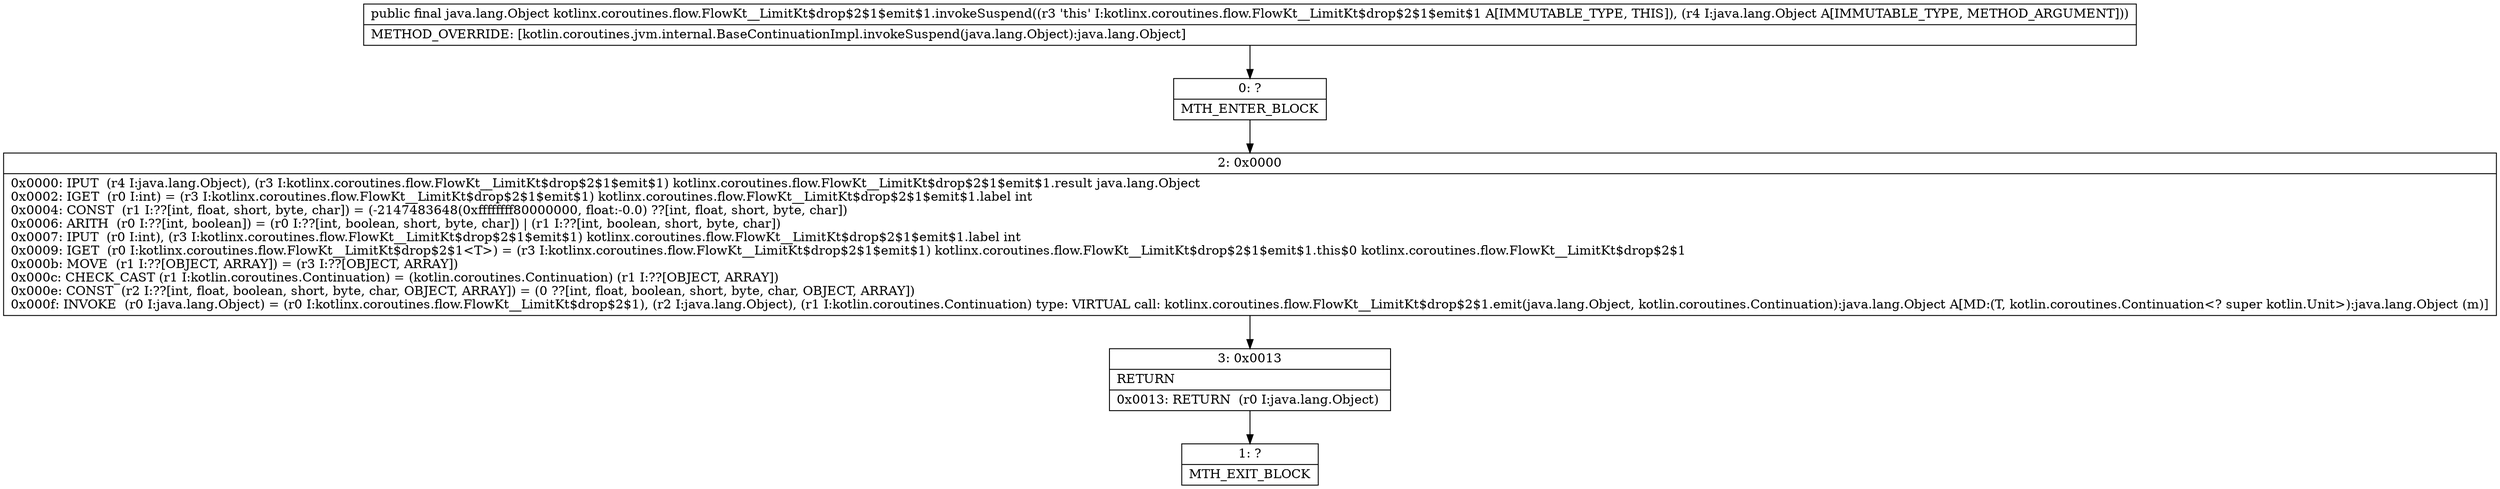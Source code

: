 digraph "CFG forkotlinx.coroutines.flow.FlowKt__LimitKt$drop$2$1$emit$1.invokeSuspend(Ljava\/lang\/Object;)Ljava\/lang\/Object;" {
Node_0 [shape=record,label="{0\:\ ?|MTH_ENTER_BLOCK\l}"];
Node_2 [shape=record,label="{2\:\ 0x0000|0x0000: IPUT  (r4 I:java.lang.Object), (r3 I:kotlinx.coroutines.flow.FlowKt__LimitKt$drop$2$1$emit$1) kotlinx.coroutines.flow.FlowKt__LimitKt$drop$2$1$emit$1.result java.lang.Object \l0x0002: IGET  (r0 I:int) = (r3 I:kotlinx.coroutines.flow.FlowKt__LimitKt$drop$2$1$emit$1) kotlinx.coroutines.flow.FlowKt__LimitKt$drop$2$1$emit$1.label int \l0x0004: CONST  (r1 I:??[int, float, short, byte, char]) = (\-2147483648(0xffffffff80000000, float:\-0.0) ??[int, float, short, byte, char]) \l0x0006: ARITH  (r0 I:??[int, boolean]) = (r0 I:??[int, boolean, short, byte, char]) \| (r1 I:??[int, boolean, short, byte, char]) \l0x0007: IPUT  (r0 I:int), (r3 I:kotlinx.coroutines.flow.FlowKt__LimitKt$drop$2$1$emit$1) kotlinx.coroutines.flow.FlowKt__LimitKt$drop$2$1$emit$1.label int \l0x0009: IGET  (r0 I:kotlinx.coroutines.flow.FlowKt__LimitKt$drop$2$1\<T\>) = (r3 I:kotlinx.coroutines.flow.FlowKt__LimitKt$drop$2$1$emit$1) kotlinx.coroutines.flow.FlowKt__LimitKt$drop$2$1$emit$1.this$0 kotlinx.coroutines.flow.FlowKt__LimitKt$drop$2$1 \l0x000b: MOVE  (r1 I:??[OBJECT, ARRAY]) = (r3 I:??[OBJECT, ARRAY]) \l0x000c: CHECK_CAST (r1 I:kotlin.coroutines.Continuation) = (kotlin.coroutines.Continuation) (r1 I:??[OBJECT, ARRAY]) \l0x000e: CONST  (r2 I:??[int, float, boolean, short, byte, char, OBJECT, ARRAY]) = (0 ??[int, float, boolean, short, byte, char, OBJECT, ARRAY]) \l0x000f: INVOKE  (r0 I:java.lang.Object) = (r0 I:kotlinx.coroutines.flow.FlowKt__LimitKt$drop$2$1), (r2 I:java.lang.Object), (r1 I:kotlin.coroutines.Continuation) type: VIRTUAL call: kotlinx.coroutines.flow.FlowKt__LimitKt$drop$2$1.emit(java.lang.Object, kotlin.coroutines.Continuation):java.lang.Object A[MD:(T, kotlin.coroutines.Continuation\<? super kotlin.Unit\>):java.lang.Object (m)]\l}"];
Node_3 [shape=record,label="{3\:\ 0x0013|RETURN\l|0x0013: RETURN  (r0 I:java.lang.Object) \l}"];
Node_1 [shape=record,label="{1\:\ ?|MTH_EXIT_BLOCK\l}"];
MethodNode[shape=record,label="{public final java.lang.Object kotlinx.coroutines.flow.FlowKt__LimitKt$drop$2$1$emit$1.invokeSuspend((r3 'this' I:kotlinx.coroutines.flow.FlowKt__LimitKt$drop$2$1$emit$1 A[IMMUTABLE_TYPE, THIS]), (r4 I:java.lang.Object A[IMMUTABLE_TYPE, METHOD_ARGUMENT]))  | METHOD_OVERRIDE: [kotlin.coroutines.jvm.internal.BaseContinuationImpl.invokeSuspend(java.lang.Object):java.lang.Object]\l}"];
MethodNode -> Node_0;Node_0 -> Node_2;
Node_2 -> Node_3;
Node_3 -> Node_1;
}

